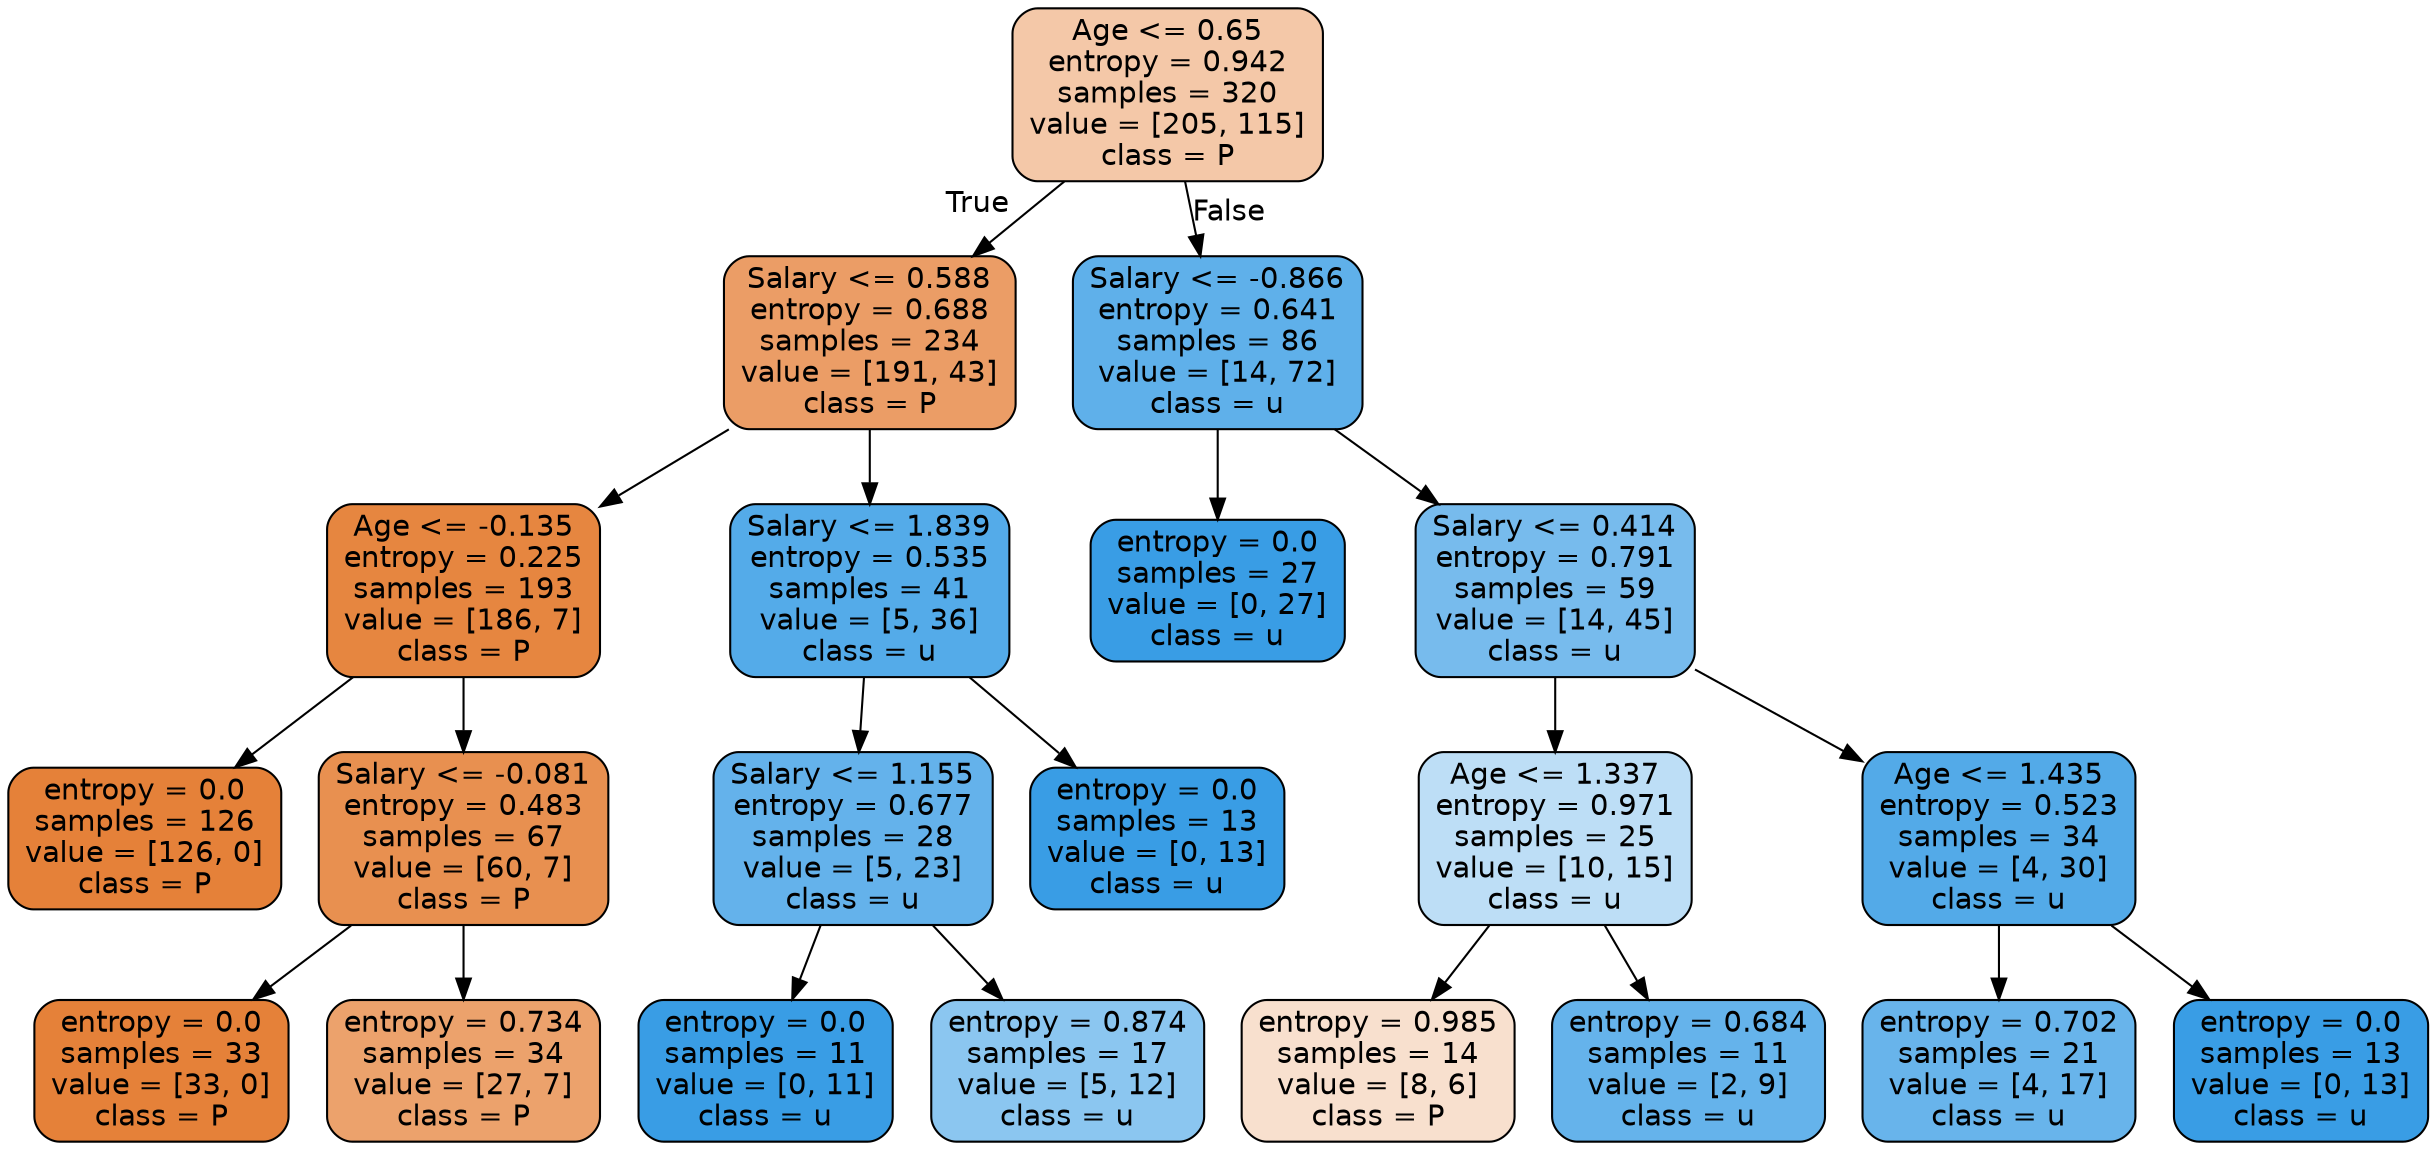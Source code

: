 digraph Tree {
node [shape=box, style="filled, rounded", color="black", fontname=helvetica] ;
edge [fontname=helvetica] ;
0 [label="Age <= 0.65\nentropy = 0.942\nsamples = 320\nvalue = [205, 115]\nclass = P", fillcolor="#f4c8a8"] ;
1 [label="Salary <= 0.588\nentropy = 0.688\nsamples = 234\nvalue = [191, 43]\nclass = P", fillcolor="#eb9d66"] ;
0 -> 1 [labeldistance=2.5, labelangle=45, headlabel="True"] ;
3 [label="Age <= -0.135\nentropy = 0.225\nsamples = 193\nvalue = [186, 7]\nclass = P", fillcolor="#e68640"] ;
1 -> 3 ;
5 [label="entropy = 0.0\nsamples = 126\nvalue = [126, 0]\nclass = P", fillcolor="#e58139"] ;
3 -> 5 ;
6 [label="Salary <= -0.081\nentropy = 0.483\nsamples = 67\nvalue = [60, 7]\nclass = P", fillcolor="#e89050"] ;
3 -> 6 ;
9 [label="entropy = 0.0\nsamples = 33\nvalue = [33, 0]\nclass = P", fillcolor="#e58139"] ;
6 -> 9 ;
10 [label="entropy = 0.734\nsamples = 34\nvalue = [27, 7]\nclass = P", fillcolor="#eca26c"] ;
6 -> 10 ;
4 [label="Salary <= 1.839\nentropy = 0.535\nsamples = 41\nvalue = [5, 36]\nclass = u", fillcolor="#54abe9"] ;
1 -> 4 ;
15 [label="Salary <= 1.155\nentropy = 0.677\nsamples = 28\nvalue = [5, 23]\nclass = u", fillcolor="#64b2eb"] ;
4 -> 15 ;
17 [label="entropy = 0.0\nsamples = 11\nvalue = [0, 11]\nclass = u", fillcolor="#399de5"] ;
15 -> 17 ;
18 [label="entropy = 0.874\nsamples = 17\nvalue = [5, 12]\nclass = u", fillcolor="#8bc6f0"] ;
15 -> 18 ;
16 [label="entropy = 0.0\nsamples = 13\nvalue = [0, 13]\nclass = u", fillcolor="#399de5"] ;
4 -> 16 ;
2 [label="Salary <= -0.866\nentropy = 0.641\nsamples = 86\nvalue = [14, 72]\nclass = u", fillcolor="#5fb0ea"] ;
0 -> 2 [labeldistance=2.5, labelangle=-45, headlabel="False"] ;
7 [label="entropy = 0.0\nsamples = 27\nvalue = [0, 27]\nclass = u", fillcolor="#399de5"] ;
2 -> 7 ;
8 [label="Salary <= 0.414\nentropy = 0.791\nsamples = 59\nvalue = [14, 45]\nclass = u", fillcolor="#77bbed"] ;
2 -> 8 ;
11 [label="Age <= 1.337\nentropy = 0.971\nsamples = 25\nvalue = [10, 15]\nclass = u", fillcolor="#bddef6"] ;
8 -> 11 ;
19 [label="entropy = 0.985\nsamples = 14\nvalue = [8, 6]\nclass = P", fillcolor="#f8e0ce"] ;
11 -> 19 ;
20 [label="entropy = 0.684\nsamples = 11\nvalue = [2, 9]\nclass = u", fillcolor="#65b3eb"] ;
11 -> 20 ;
12 [label="Age <= 1.435\nentropy = 0.523\nsamples = 34\nvalue = [4, 30]\nclass = u", fillcolor="#53aae8"] ;
8 -> 12 ;
13 [label="entropy = 0.702\nsamples = 21\nvalue = [4, 17]\nclass = u", fillcolor="#68b4eb"] ;
12 -> 13 ;
14 [label="entropy = 0.0\nsamples = 13\nvalue = [0, 13]\nclass = u", fillcolor="#399de5"] ;
12 -> 14 ;
}
